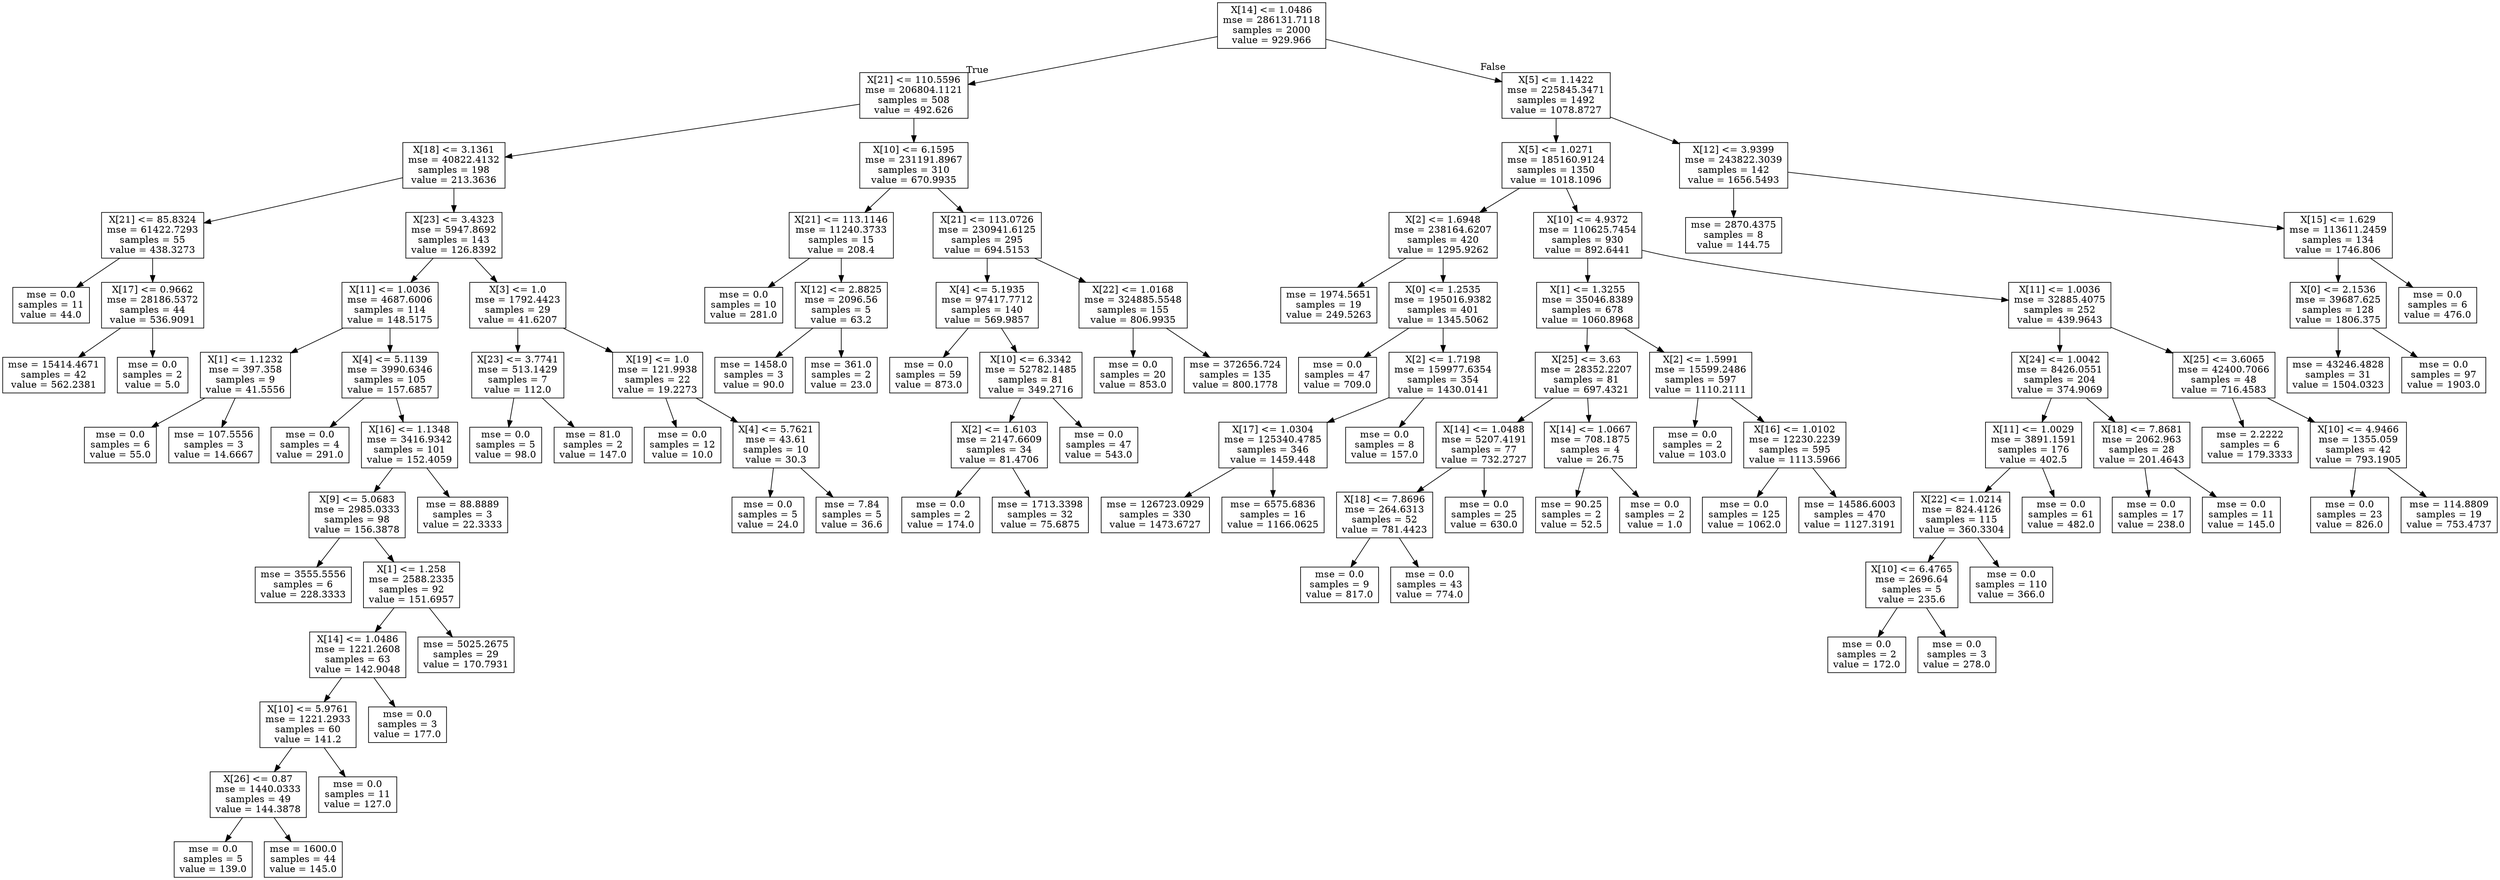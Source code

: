digraph Tree {
node [shape=box] ;
0 [label="X[14] <= 1.0486\nmse = 286131.7118\nsamples = 2000\nvalue = 929.966"] ;
1 [label="X[21] <= 110.5596\nmse = 206804.1121\nsamples = 508\nvalue = 492.626"] ;
0 -> 1 [labeldistance=2.5, labelangle=45, headlabel="True"] ;
2 [label="X[18] <= 3.1361\nmse = 40822.4132\nsamples = 198\nvalue = 213.3636"] ;
1 -> 2 ;
3 [label="X[21] <= 85.8324\nmse = 61422.7293\nsamples = 55\nvalue = 438.3273"] ;
2 -> 3 ;
4 [label="mse = 0.0\nsamples = 11\nvalue = 44.0"] ;
3 -> 4 ;
5 [label="X[17] <= 0.9662\nmse = 28186.5372\nsamples = 44\nvalue = 536.9091"] ;
3 -> 5 ;
6 [label="mse = 15414.4671\nsamples = 42\nvalue = 562.2381"] ;
5 -> 6 ;
7 [label="mse = 0.0\nsamples = 2\nvalue = 5.0"] ;
5 -> 7 ;
8 [label="X[23] <= 3.4323\nmse = 5947.8692\nsamples = 143\nvalue = 126.8392"] ;
2 -> 8 ;
9 [label="X[11] <= 1.0036\nmse = 4687.6006\nsamples = 114\nvalue = 148.5175"] ;
8 -> 9 ;
10 [label="X[1] <= 1.1232\nmse = 397.358\nsamples = 9\nvalue = 41.5556"] ;
9 -> 10 ;
11 [label="mse = 0.0\nsamples = 6\nvalue = 55.0"] ;
10 -> 11 ;
12 [label="mse = 107.5556\nsamples = 3\nvalue = 14.6667"] ;
10 -> 12 ;
13 [label="X[4] <= 5.1139\nmse = 3990.6346\nsamples = 105\nvalue = 157.6857"] ;
9 -> 13 ;
14 [label="mse = 0.0\nsamples = 4\nvalue = 291.0"] ;
13 -> 14 ;
15 [label="X[16] <= 1.1348\nmse = 3416.9342\nsamples = 101\nvalue = 152.4059"] ;
13 -> 15 ;
16 [label="X[9] <= 5.0683\nmse = 2985.0333\nsamples = 98\nvalue = 156.3878"] ;
15 -> 16 ;
17 [label="mse = 3555.5556\nsamples = 6\nvalue = 228.3333"] ;
16 -> 17 ;
18 [label="X[1] <= 1.258\nmse = 2588.2335\nsamples = 92\nvalue = 151.6957"] ;
16 -> 18 ;
19 [label="X[14] <= 1.0486\nmse = 1221.2608\nsamples = 63\nvalue = 142.9048"] ;
18 -> 19 ;
20 [label="X[10] <= 5.9761\nmse = 1221.2933\nsamples = 60\nvalue = 141.2"] ;
19 -> 20 ;
21 [label="X[26] <= 0.87\nmse = 1440.0333\nsamples = 49\nvalue = 144.3878"] ;
20 -> 21 ;
22 [label="mse = 0.0\nsamples = 5\nvalue = 139.0"] ;
21 -> 22 ;
23 [label="mse = 1600.0\nsamples = 44\nvalue = 145.0"] ;
21 -> 23 ;
24 [label="mse = 0.0\nsamples = 11\nvalue = 127.0"] ;
20 -> 24 ;
25 [label="mse = 0.0\nsamples = 3\nvalue = 177.0"] ;
19 -> 25 ;
26 [label="mse = 5025.2675\nsamples = 29\nvalue = 170.7931"] ;
18 -> 26 ;
27 [label="mse = 88.8889\nsamples = 3\nvalue = 22.3333"] ;
15 -> 27 ;
28 [label="X[3] <= 1.0\nmse = 1792.4423\nsamples = 29\nvalue = 41.6207"] ;
8 -> 28 ;
29 [label="X[23] <= 3.7741\nmse = 513.1429\nsamples = 7\nvalue = 112.0"] ;
28 -> 29 ;
30 [label="mse = 0.0\nsamples = 5\nvalue = 98.0"] ;
29 -> 30 ;
31 [label="mse = 81.0\nsamples = 2\nvalue = 147.0"] ;
29 -> 31 ;
32 [label="X[19] <= 1.0\nmse = 121.9938\nsamples = 22\nvalue = 19.2273"] ;
28 -> 32 ;
33 [label="mse = 0.0\nsamples = 12\nvalue = 10.0"] ;
32 -> 33 ;
34 [label="X[4] <= 5.7621\nmse = 43.61\nsamples = 10\nvalue = 30.3"] ;
32 -> 34 ;
35 [label="mse = 0.0\nsamples = 5\nvalue = 24.0"] ;
34 -> 35 ;
36 [label="mse = 7.84\nsamples = 5\nvalue = 36.6"] ;
34 -> 36 ;
37 [label="X[10] <= 6.1595\nmse = 231191.8967\nsamples = 310\nvalue = 670.9935"] ;
1 -> 37 ;
38 [label="X[21] <= 113.1146\nmse = 11240.3733\nsamples = 15\nvalue = 208.4"] ;
37 -> 38 ;
39 [label="mse = 0.0\nsamples = 10\nvalue = 281.0"] ;
38 -> 39 ;
40 [label="X[12] <= 2.8825\nmse = 2096.56\nsamples = 5\nvalue = 63.2"] ;
38 -> 40 ;
41 [label="mse = 1458.0\nsamples = 3\nvalue = 90.0"] ;
40 -> 41 ;
42 [label="mse = 361.0\nsamples = 2\nvalue = 23.0"] ;
40 -> 42 ;
43 [label="X[21] <= 113.0726\nmse = 230941.6125\nsamples = 295\nvalue = 694.5153"] ;
37 -> 43 ;
44 [label="X[4] <= 5.1935\nmse = 97417.7712\nsamples = 140\nvalue = 569.9857"] ;
43 -> 44 ;
45 [label="mse = 0.0\nsamples = 59\nvalue = 873.0"] ;
44 -> 45 ;
46 [label="X[10] <= 6.3342\nmse = 52782.1485\nsamples = 81\nvalue = 349.2716"] ;
44 -> 46 ;
47 [label="X[2] <= 1.6103\nmse = 2147.6609\nsamples = 34\nvalue = 81.4706"] ;
46 -> 47 ;
48 [label="mse = 0.0\nsamples = 2\nvalue = 174.0"] ;
47 -> 48 ;
49 [label="mse = 1713.3398\nsamples = 32\nvalue = 75.6875"] ;
47 -> 49 ;
50 [label="mse = 0.0\nsamples = 47\nvalue = 543.0"] ;
46 -> 50 ;
51 [label="X[22] <= 1.0168\nmse = 324885.5548\nsamples = 155\nvalue = 806.9935"] ;
43 -> 51 ;
52 [label="mse = 0.0\nsamples = 20\nvalue = 853.0"] ;
51 -> 52 ;
53 [label="mse = 372656.724\nsamples = 135\nvalue = 800.1778"] ;
51 -> 53 ;
54 [label="X[5] <= 1.1422\nmse = 225845.3471\nsamples = 1492\nvalue = 1078.8727"] ;
0 -> 54 [labeldistance=2.5, labelangle=-45, headlabel="False"] ;
55 [label="X[5] <= 1.0271\nmse = 185160.9124\nsamples = 1350\nvalue = 1018.1096"] ;
54 -> 55 ;
56 [label="X[2] <= 1.6948\nmse = 238164.6207\nsamples = 420\nvalue = 1295.9262"] ;
55 -> 56 ;
57 [label="mse = 1974.5651\nsamples = 19\nvalue = 249.5263"] ;
56 -> 57 ;
58 [label="X[0] <= 1.2535\nmse = 195016.9382\nsamples = 401\nvalue = 1345.5062"] ;
56 -> 58 ;
59 [label="mse = 0.0\nsamples = 47\nvalue = 709.0"] ;
58 -> 59 ;
60 [label="X[2] <= 1.7198\nmse = 159977.6354\nsamples = 354\nvalue = 1430.0141"] ;
58 -> 60 ;
61 [label="X[17] <= 1.0304\nmse = 125340.4785\nsamples = 346\nvalue = 1459.448"] ;
60 -> 61 ;
62 [label="mse = 126723.0929\nsamples = 330\nvalue = 1473.6727"] ;
61 -> 62 ;
63 [label="mse = 6575.6836\nsamples = 16\nvalue = 1166.0625"] ;
61 -> 63 ;
64 [label="mse = 0.0\nsamples = 8\nvalue = 157.0"] ;
60 -> 64 ;
65 [label="X[10] <= 4.9372\nmse = 110625.7454\nsamples = 930\nvalue = 892.6441"] ;
55 -> 65 ;
66 [label="X[1] <= 1.3255\nmse = 35046.8389\nsamples = 678\nvalue = 1060.8968"] ;
65 -> 66 ;
67 [label="X[25] <= 3.63\nmse = 28352.2207\nsamples = 81\nvalue = 697.4321"] ;
66 -> 67 ;
68 [label="X[14] <= 1.0488\nmse = 5207.4191\nsamples = 77\nvalue = 732.2727"] ;
67 -> 68 ;
69 [label="X[18] <= 7.8696\nmse = 264.6313\nsamples = 52\nvalue = 781.4423"] ;
68 -> 69 ;
70 [label="mse = 0.0\nsamples = 9\nvalue = 817.0"] ;
69 -> 70 ;
71 [label="mse = 0.0\nsamples = 43\nvalue = 774.0"] ;
69 -> 71 ;
72 [label="mse = 0.0\nsamples = 25\nvalue = 630.0"] ;
68 -> 72 ;
73 [label="X[14] <= 1.0667\nmse = 708.1875\nsamples = 4\nvalue = 26.75"] ;
67 -> 73 ;
74 [label="mse = 90.25\nsamples = 2\nvalue = 52.5"] ;
73 -> 74 ;
75 [label="mse = 0.0\nsamples = 2\nvalue = 1.0"] ;
73 -> 75 ;
76 [label="X[2] <= 1.5991\nmse = 15599.2486\nsamples = 597\nvalue = 1110.2111"] ;
66 -> 76 ;
77 [label="mse = 0.0\nsamples = 2\nvalue = 103.0"] ;
76 -> 77 ;
78 [label="X[16] <= 1.0102\nmse = 12230.2239\nsamples = 595\nvalue = 1113.5966"] ;
76 -> 78 ;
79 [label="mse = 0.0\nsamples = 125\nvalue = 1062.0"] ;
78 -> 79 ;
80 [label="mse = 14586.6003\nsamples = 470\nvalue = 1127.3191"] ;
78 -> 80 ;
81 [label="X[11] <= 1.0036\nmse = 32885.4075\nsamples = 252\nvalue = 439.9643"] ;
65 -> 81 ;
82 [label="X[24] <= 1.0042\nmse = 8426.0551\nsamples = 204\nvalue = 374.9069"] ;
81 -> 82 ;
83 [label="X[11] <= 1.0029\nmse = 3891.1591\nsamples = 176\nvalue = 402.5"] ;
82 -> 83 ;
84 [label="X[22] <= 1.0214\nmse = 824.4126\nsamples = 115\nvalue = 360.3304"] ;
83 -> 84 ;
85 [label="X[10] <= 6.4765\nmse = 2696.64\nsamples = 5\nvalue = 235.6"] ;
84 -> 85 ;
86 [label="mse = 0.0\nsamples = 2\nvalue = 172.0"] ;
85 -> 86 ;
87 [label="mse = 0.0\nsamples = 3\nvalue = 278.0"] ;
85 -> 87 ;
88 [label="mse = 0.0\nsamples = 110\nvalue = 366.0"] ;
84 -> 88 ;
89 [label="mse = 0.0\nsamples = 61\nvalue = 482.0"] ;
83 -> 89 ;
90 [label="X[18] <= 7.8681\nmse = 2062.963\nsamples = 28\nvalue = 201.4643"] ;
82 -> 90 ;
91 [label="mse = 0.0\nsamples = 17\nvalue = 238.0"] ;
90 -> 91 ;
92 [label="mse = 0.0\nsamples = 11\nvalue = 145.0"] ;
90 -> 92 ;
93 [label="X[25] <= 3.6065\nmse = 42400.7066\nsamples = 48\nvalue = 716.4583"] ;
81 -> 93 ;
94 [label="mse = 2.2222\nsamples = 6\nvalue = 179.3333"] ;
93 -> 94 ;
95 [label="X[10] <= 4.9466\nmse = 1355.059\nsamples = 42\nvalue = 793.1905"] ;
93 -> 95 ;
96 [label="mse = 0.0\nsamples = 23\nvalue = 826.0"] ;
95 -> 96 ;
97 [label="mse = 114.8809\nsamples = 19\nvalue = 753.4737"] ;
95 -> 97 ;
98 [label="X[12] <= 3.9399\nmse = 243822.3039\nsamples = 142\nvalue = 1656.5493"] ;
54 -> 98 ;
99 [label="mse = 2870.4375\nsamples = 8\nvalue = 144.75"] ;
98 -> 99 ;
100 [label="X[15] <= 1.629\nmse = 113611.2459\nsamples = 134\nvalue = 1746.806"] ;
98 -> 100 ;
101 [label="X[0] <= 2.1536\nmse = 39687.625\nsamples = 128\nvalue = 1806.375"] ;
100 -> 101 ;
102 [label="mse = 43246.4828\nsamples = 31\nvalue = 1504.0323"] ;
101 -> 102 ;
103 [label="mse = 0.0\nsamples = 97\nvalue = 1903.0"] ;
101 -> 103 ;
104 [label="mse = 0.0\nsamples = 6\nvalue = 476.0"] ;
100 -> 104 ;
}